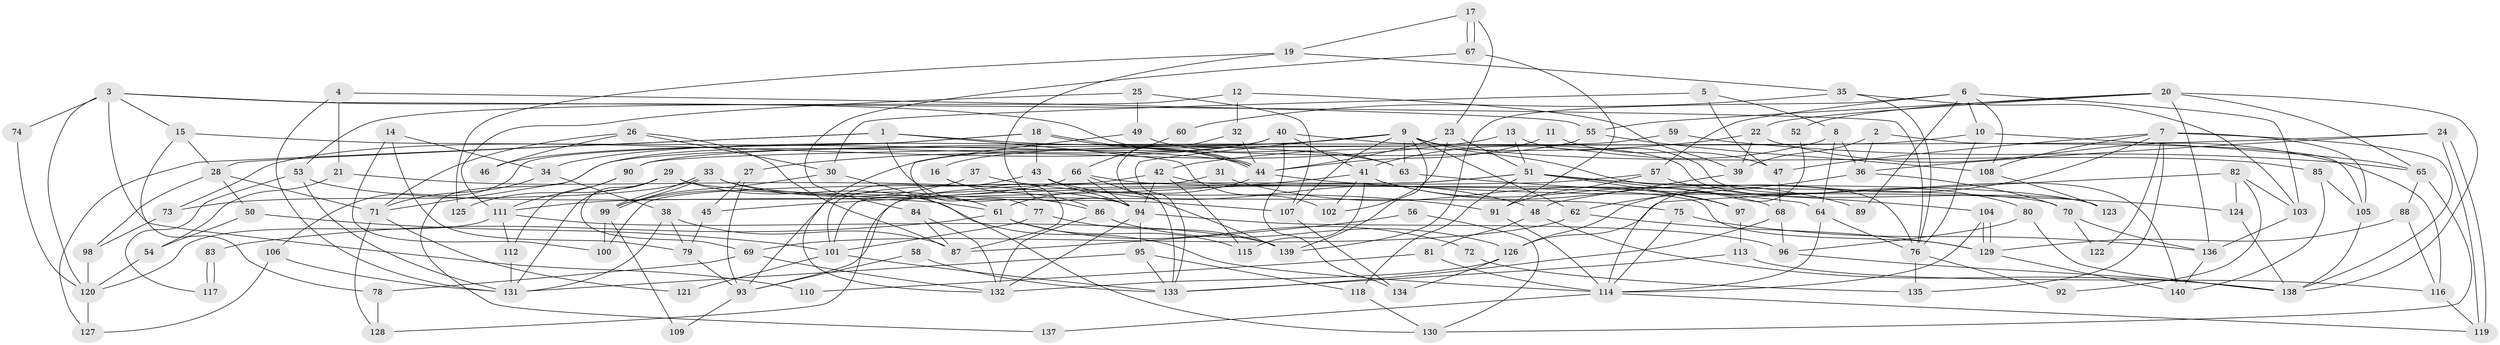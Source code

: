 // coarse degree distribution, {5: 0.10638297872340426, 6: 0.18085106382978725, 4: 0.23404255319148937, 9: 0.031914893617021274, 11: 0.010638297872340425, 2: 0.11702127659574468, 3: 0.19148936170212766, 10: 0.0425531914893617, 8: 0.02127659574468085, 7: 0.06382978723404255}
// Generated by graph-tools (version 1.1) at 2025/52/02/27/25 19:52:03]
// undirected, 140 vertices, 280 edges
graph export_dot {
graph [start="1"]
  node [color=gray90,style=filled];
  1;
  2;
  3;
  4;
  5;
  6;
  7;
  8;
  9;
  10;
  11;
  12;
  13;
  14;
  15;
  16;
  17;
  18;
  19;
  20;
  21;
  22;
  23;
  24;
  25;
  26;
  27;
  28;
  29;
  30;
  31;
  32;
  33;
  34;
  35;
  36;
  37;
  38;
  39;
  40;
  41;
  42;
  43;
  44;
  45;
  46;
  47;
  48;
  49;
  50;
  51;
  52;
  53;
  54;
  55;
  56;
  57;
  58;
  59;
  60;
  61;
  62;
  63;
  64;
  65;
  66;
  67;
  68;
  69;
  70;
  71;
  72;
  73;
  74;
  75;
  76;
  77;
  78;
  79;
  80;
  81;
  82;
  83;
  84;
  85;
  86;
  87;
  88;
  89;
  90;
  91;
  92;
  93;
  94;
  95;
  96;
  97;
  98;
  99;
  100;
  101;
  102;
  103;
  104;
  105;
  106;
  107;
  108;
  109;
  110;
  111;
  112;
  113;
  114;
  115;
  116;
  117;
  118;
  119;
  120;
  121;
  122;
  123;
  124;
  125;
  126;
  127;
  128;
  129;
  130;
  131;
  132;
  133;
  134;
  135;
  136;
  137;
  138;
  139;
  140;
  1 -- 102;
  1 -- 86;
  1 -- 28;
  1 -- 63;
  1 -- 127;
  2 -- 36;
  2 -- 39;
  2 -- 105;
  3 -- 120;
  3 -- 76;
  3 -- 15;
  3 -- 44;
  3 -- 74;
  3 -- 110;
  4 -- 131;
  4 -- 21;
  4 -- 55;
  5 -- 47;
  5 -- 8;
  5 -- 30;
  6 -- 10;
  6 -- 139;
  6 -- 57;
  6 -- 89;
  6 -- 103;
  6 -- 108;
  7 -- 138;
  7 -- 108;
  7 -- 47;
  7 -- 105;
  7 -- 122;
  7 -- 126;
  7 -- 135;
  8 -- 64;
  8 -- 41;
  8 -- 36;
  9 -- 85;
  9 -- 133;
  9 -- 16;
  9 -- 34;
  9 -- 62;
  9 -- 63;
  9 -- 76;
  9 -- 107;
  9 -- 139;
  10 -- 90;
  10 -- 65;
  10 -- 76;
  11 -- 47;
  11 -- 44;
  12 -- 53;
  12 -- 39;
  12 -- 32;
  13 -- 140;
  13 -- 51;
  13 -- 27;
  14 -- 100;
  14 -- 34;
  14 -- 79;
  15 -- 44;
  15 -- 28;
  15 -- 78;
  16 -- 87;
  16 -- 86;
  17 -- 67;
  17 -- 67;
  17 -- 23;
  17 -- 19;
  18 -- 44;
  18 -- 44;
  18 -- 43;
  18 -- 46;
  18 -- 106;
  19 -- 94;
  19 -- 35;
  19 -- 125;
  20 -- 55;
  20 -- 138;
  20 -- 22;
  20 -- 52;
  20 -- 65;
  20 -- 136;
  21 -- 54;
  21 -- 94;
  22 -- 42;
  22 -- 39;
  22 -- 116;
  23 -- 51;
  23 -- 44;
  23 -- 102;
  24 -- 119;
  24 -- 119;
  24 -- 36;
  24 -- 90;
  25 -- 107;
  25 -- 111;
  25 -- 49;
  26 -- 71;
  26 -- 87;
  26 -- 30;
  26 -- 46;
  27 -- 45;
  27 -- 93;
  28 -- 50;
  28 -- 71;
  28 -- 98;
  29 -- 69;
  29 -- 114;
  29 -- 75;
  29 -- 125;
  29 -- 131;
  30 -- 99;
  30 -- 130;
  31 -- 101;
  31 -- 97;
  32 -- 44;
  32 -- 133;
  33 -- 107;
  33 -- 99;
  33 -- 99;
  33 -- 61;
  33 -- 73;
  34 -- 71;
  34 -- 38;
  35 -- 76;
  35 -- 60;
  35 -- 103;
  36 -- 70;
  36 -- 62;
  37 -- 91;
  37 -- 99;
  38 -- 79;
  38 -- 87;
  38 -- 131;
  39 -- 48;
  40 -- 41;
  40 -- 73;
  40 -- 123;
  40 -- 134;
  40 -- 137;
  41 -- 115;
  41 -- 68;
  41 -- 45;
  41 -- 89;
  41 -- 102;
  42 -- 94;
  42 -- 129;
  42 -- 100;
  42 -- 115;
  43 -- 93;
  43 -- 94;
  43 -- 48;
  44 -- 61;
  44 -- 124;
  45 -- 79;
  47 -- 68;
  48 -- 138;
  48 -- 81;
  49 -- 63;
  49 -- 77;
  50 -- 101;
  50 -- 54;
  51 -- 123;
  51 -- 64;
  51 -- 97;
  51 -- 101;
  51 -- 118;
  51 -- 128;
  52 -- 114;
  53 -- 131;
  53 -- 61;
  53 -- 117;
  54 -- 120;
  55 -- 132;
  55 -- 108;
  56 -- 87;
  56 -- 130;
  57 -- 80;
  57 -- 91;
  57 -- 93;
  58 -- 133;
  58 -- 93;
  59 -- 71;
  59 -- 65;
  60 -- 66;
  61 -- 72;
  61 -- 83;
  61 -- 115;
  62 -- 69;
  62 -- 129;
  63 -- 104;
  64 -- 76;
  64 -- 114;
  65 -- 88;
  65 -- 130;
  66 -- 139;
  66 -- 111;
  66 -- 70;
  66 -- 94;
  67 -- 91;
  67 -- 84;
  68 -- 96;
  68 -- 133;
  69 -- 132;
  69 -- 78;
  70 -- 136;
  70 -- 122;
  71 -- 128;
  71 -- 121;
  72 -- 135;
  73 -- 98;
  74 -- 120;
  75 -- 136;
  75 -- 114;
  76 -- 92;
  76 -- 135;
  77 -- 101;
  77 -- 139;
  78 -- 128;
  79 -- 93;
  80 -- 138;
  80 -- 96;
  81 -- 114;
  81 -- 110;
  82 -- 103;
  82 -- 126;
  82 -- 92;
  82 -- 124;
  83 -- 117;
  83 -- 117;
  84 -- 132;
  84 -- 87;
  85 -- 105;
  85 -- 140;
  86 -- 132;
  86 -- 126;
  88 -- 129;
  88 -- 116;
  90 -- 111;
  90 -- 112;
  91 -- 114;
  93 -- 109;
  94 -- 95;
  94 -- 96;
  94 -- 132;
  95 -- 131;
  95 -- 118;
  95 -- 133;
  96 -- 138;
  97 -- 113;
  98 -- 120;
  99 -- 100;
  99 -- 109;
  101 -- 133;
  101 -- 121;
  103 -- 136;
  104 -- 129;
  104 -- 129;
  104 -- 114;
  105 -- 138;
  106 -- 131;
  106 -- 127;
  107 -- 134;
  108 -- 123;
  111 -- 112;
  111 -- 139;
  111 -- 120;
  112 -- 131;
  113 -- 116;
  113 -- 133;
  114 -- 119;
  114 -- 137;
  116 -- 119;
  118 -- 130;
  120 -- 127;
  124 -- 138;
  126 -- 132;
  126 -- 134;
  129 -- 140;
  136 -- 140;
}
